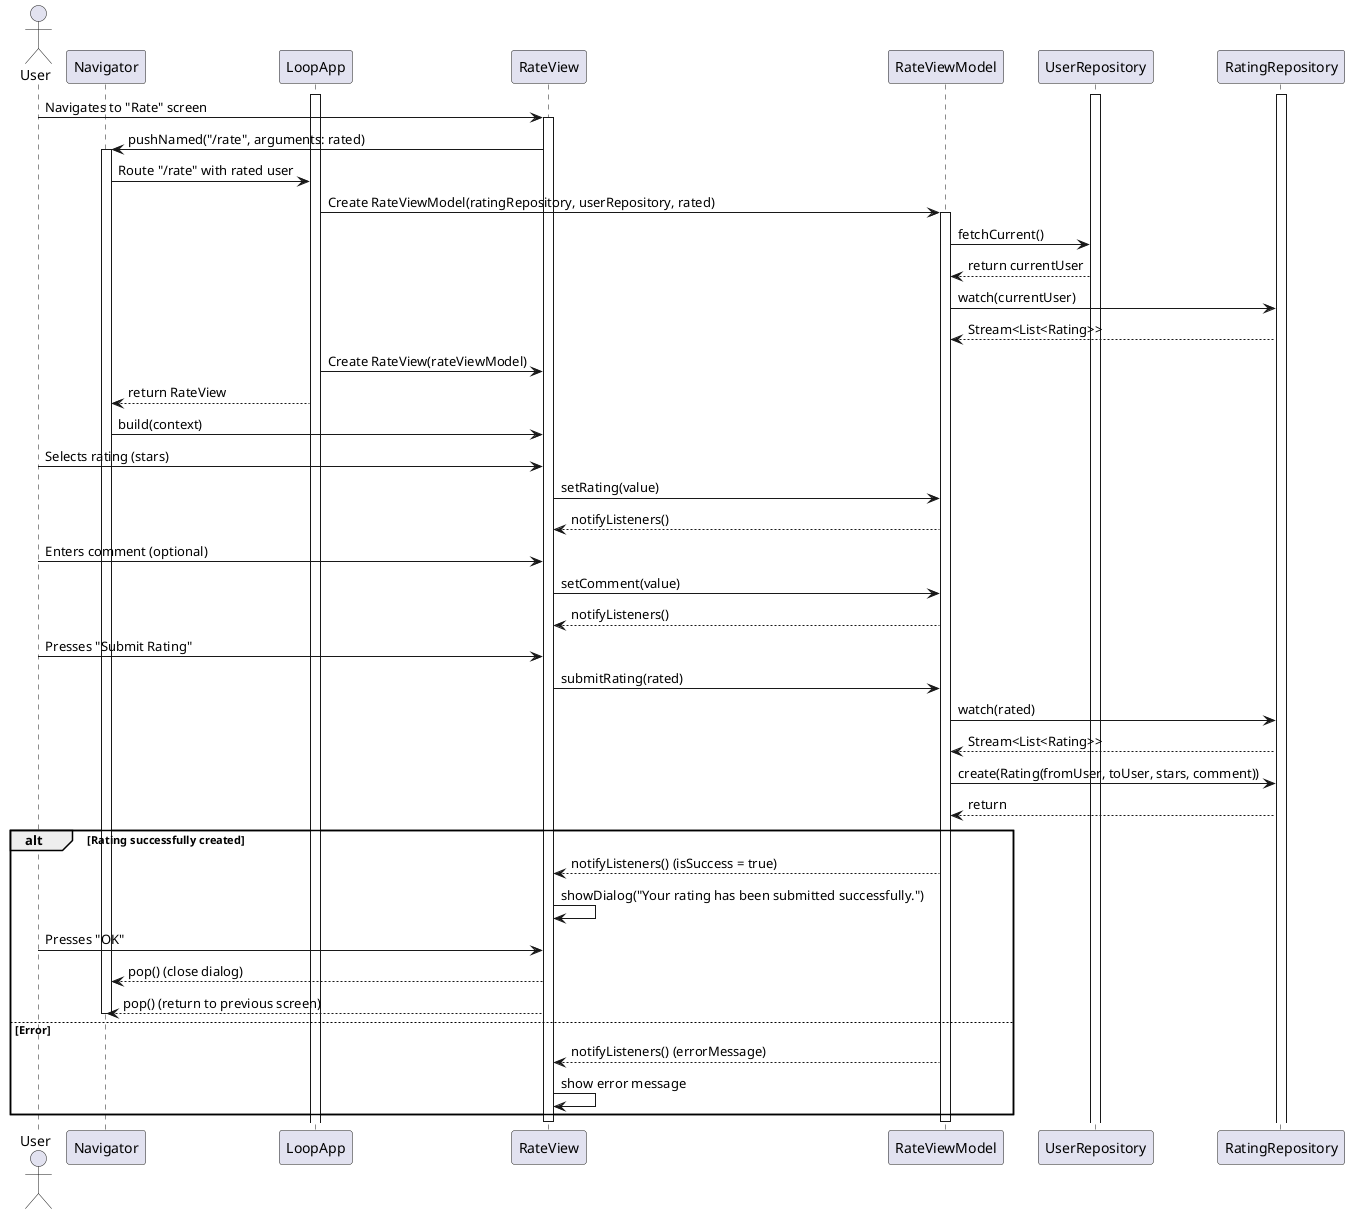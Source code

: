@startuml

actor User

participant Navigator
participant LoopApp
participant RateView
participant RateViewModel
participant UserRepository
participant RatingRepository


activate LoopApp
activate UserRepository
activate RatingRepository
User -> RateView: Navigates to "Rate" screen
activate RateView


RateView -> Navigator: pushNamed("/rate", arguments: rated)
activate Navigator
Navigator -> LoopApp: Route "/rate" with rated user

LoopApp -> RateViewModel: Create RateViewModel(ratingRepository, userRepository, rated)
activate RateViewModel
RateViewModel -> UserRepository: fetchCurrent()

UserRepository --> RateViewModel: return currentUser

RateViewModel -> RatingRepository: watch(currentUser)

RatingRepository --> RateViewModel: Stream<List<Rating>>

LoopApp -> RateView: Create RateView(rateViewModel)

LoopApp --> Navigator: return RateView

Navigator -> RateView: build(context)


User -> RateView: Selects rating (stars)

RateView -> RateViewModel: setRating(value)

RateViewModel --> RateView: notifyListeners()


User -> RateView: Enters comment (optional)
RateView -> RateViewModel: setComment(value)

RateViewModel --> RateView: notifyListeners()


User -> RateView: Presses "Submit Rating"
RateView -> RateViewModel: submitRating(rated)
RateViewModel -> RatingRepository: watch(rated)

RatingRepository --> RateViewModel: Stream<List<Rating>>

RateViewModel -> RatingRepository: create(Rating(fromUser, toUser, stars, comment))

RatingRepository --> RateViewModel: return


alt Rating successfully created
    RateViewModel --> RateView: notifyListeners() (isSuccess = true)
    RateView -> RateView: showDialog("Your rating has been submitted successfully.")
    User -> RateView: Presses "OK"
    RateView --> Navigator: pop() (close dialog)
    RateView --> Navigator: pop() (return to previous screen)
    deactivate Navigator
else Error
    RateViewModel --> RateView: notifyListeners() (errorMessage)
    RateView -> RateView: show error message
end
deactivate RateViewModel
deactivate RateView

@enduml
